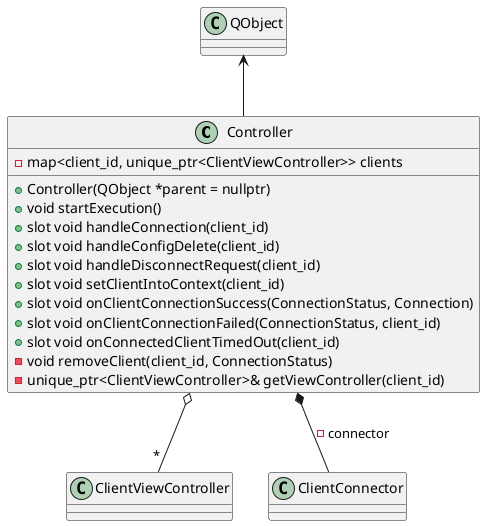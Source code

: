 @startuml

class Controller {
    + Controller(QObject *parent = nullptr)
    + void startExecution()
    + slot void handleConnection(client_id)
    + slot void handleConfigDelete(client_id)
    + slot void handleDisconnectRequest(client_id)
    + slot void setClientIntoContext(client_id)
    + slot void onClientConnectionSuccess(ConnectionStatus, Connection)
    + slot void onClientConnectionFailed(ConnectionStatus, client_id)
    + slot void onConnectedClientTimedOut(client_id)
    - void removeClient(client_id, ConnectionStatus)
    - unique_ptr<ClientViewController>& getViewController(client_id)
    - map<client_id, unique_ptr<ClientViewController>> clients
}

QObject <-- Controller
Controller o-- "*" ClientViewController
Controller *-- ClientConnector : "- connector"

@enduml
